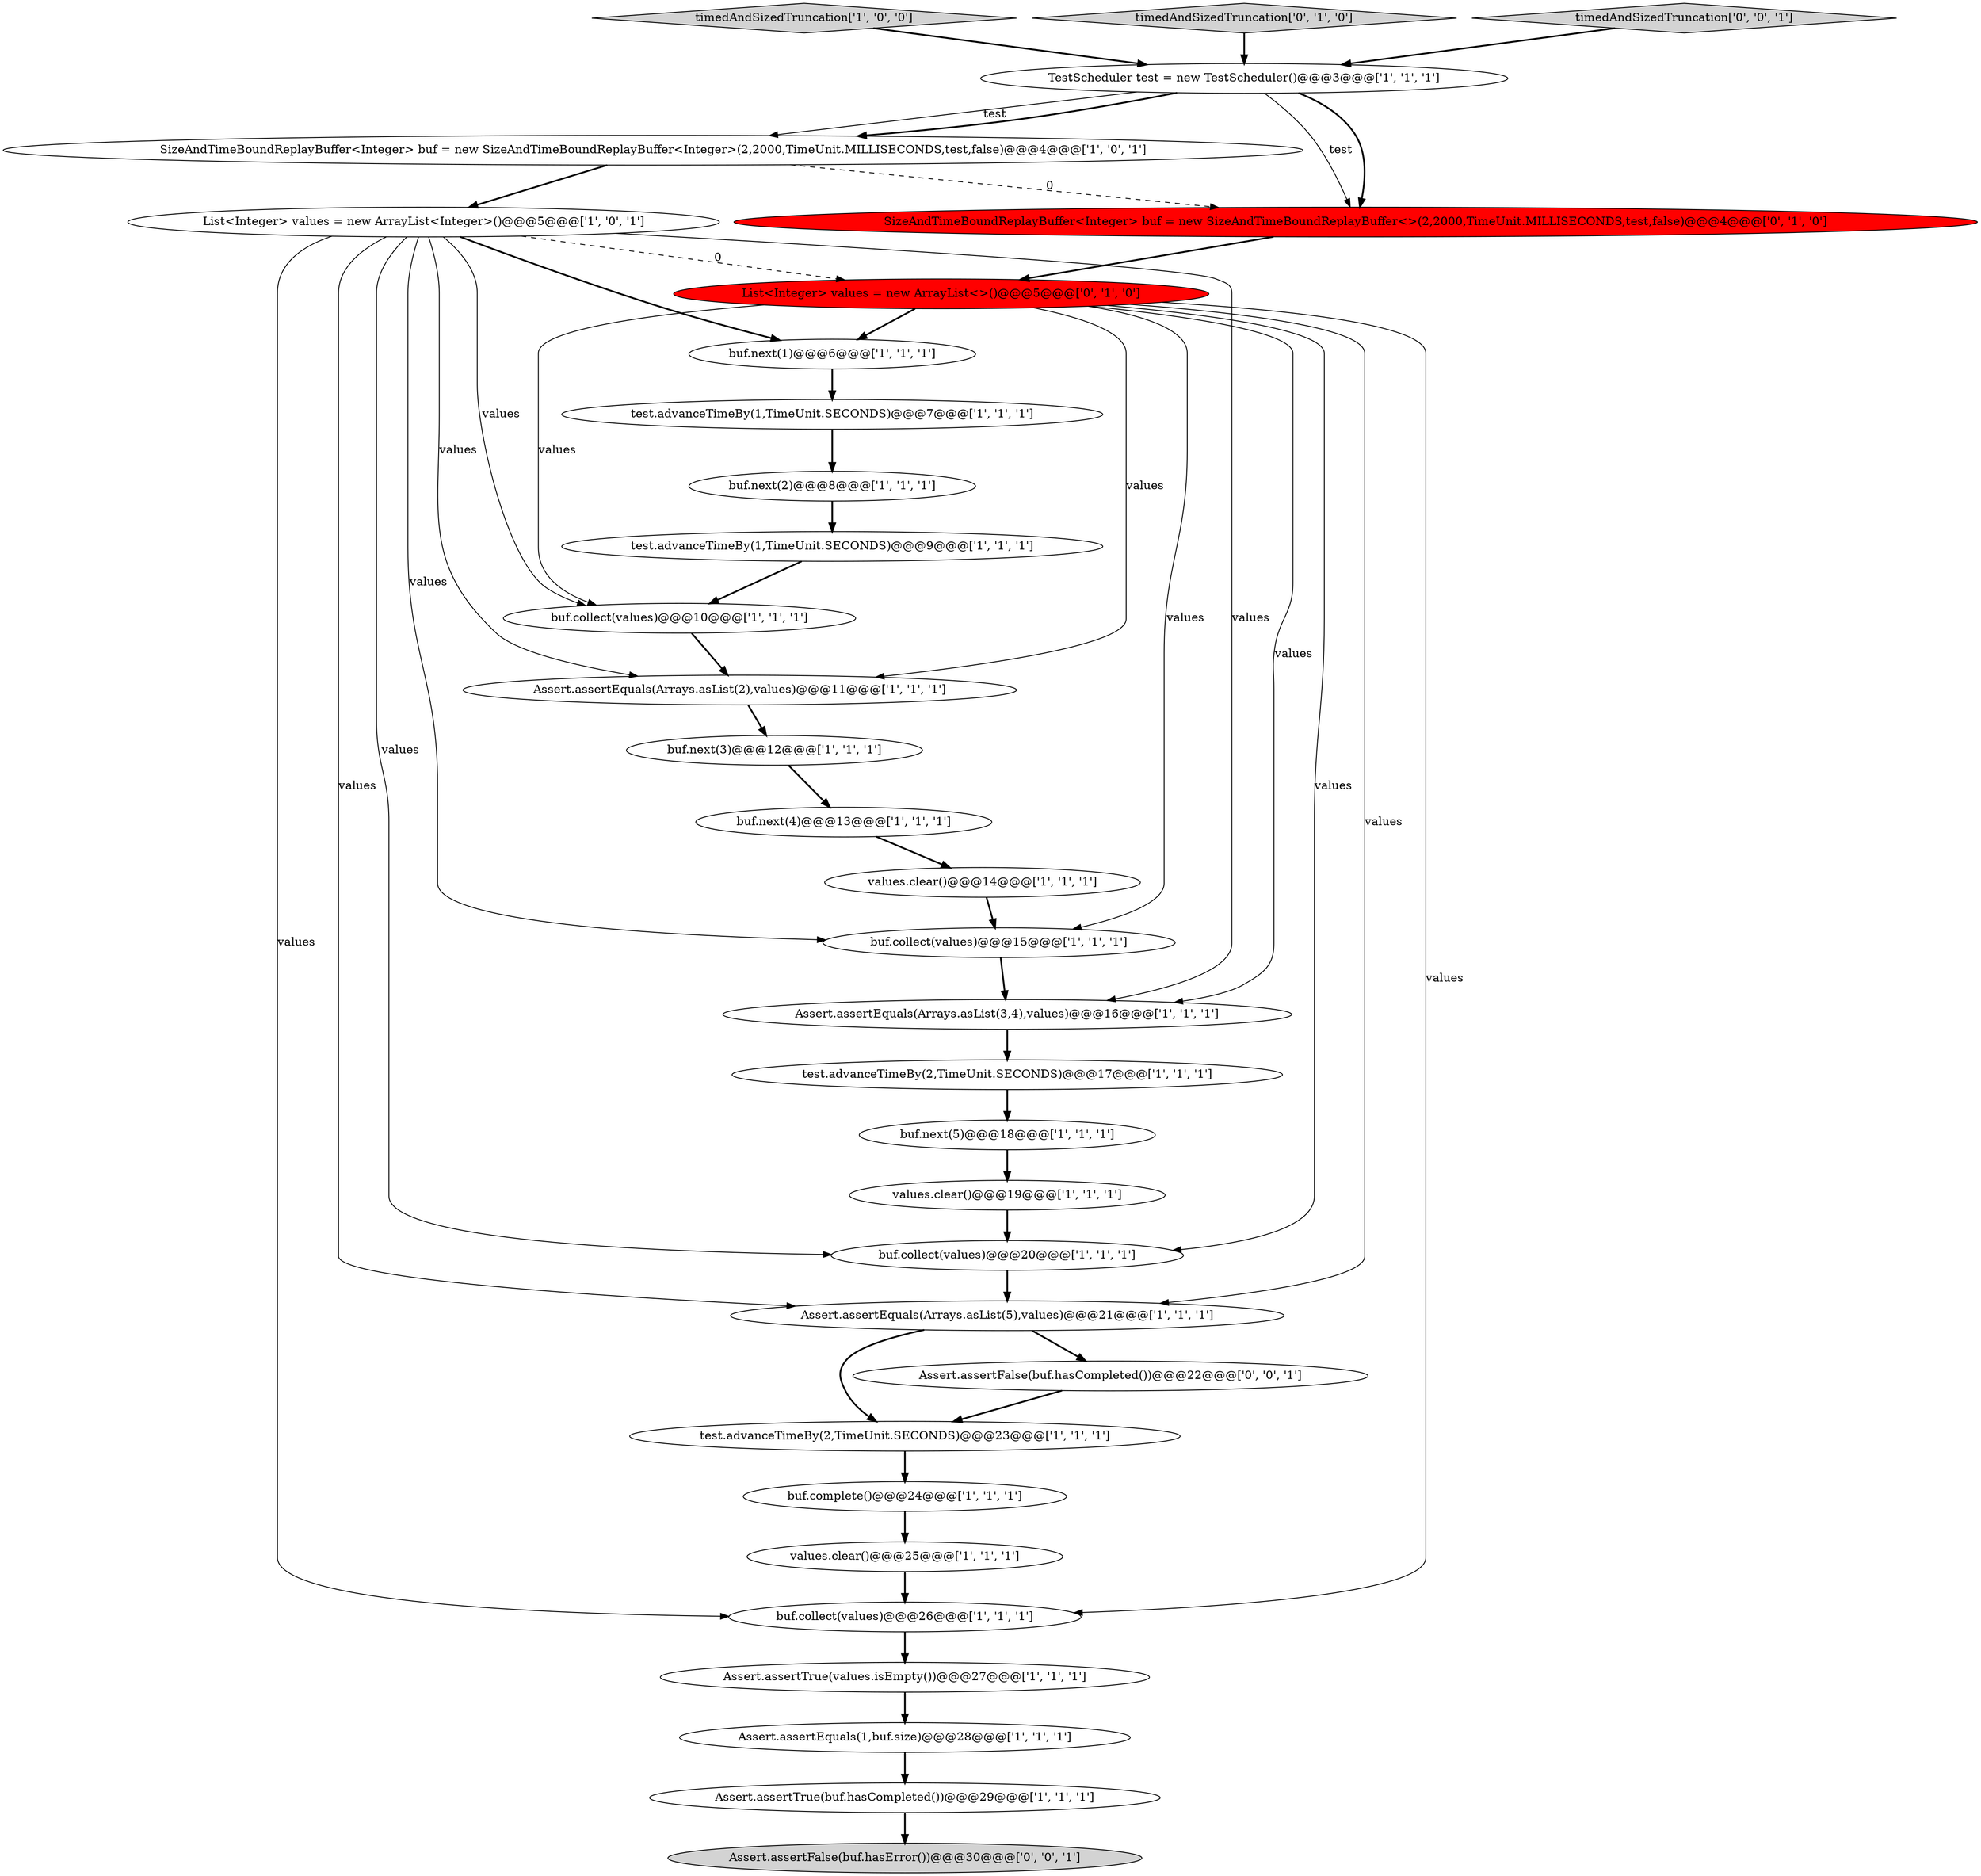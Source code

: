 digraph {
22 [style = filled, label = "Assert.assertEquals(Arrays.asList(5),values)@@@21@@@['1', '1', '1']", fillcolor = white, shape = ellipse image = "AAA0AAABBB1BBB"];
23 [style = filled, label = "Assert.assertTrue(buf.hasCompleted())@@@29@@@['1', '1', '1']", fillcolor = white, shape = ellipse image = "AAA0AAABBB1BBB"];
15 [style = filled, label = "Assert.assertEquals(Arrays.asList(3,4),values)@@@16@@@['1', '1', '1']", fillcolor = white, shape = ellipse image = "AAA0AAABBB1BBB"];
1 [style = filled, label = "buf.next(2)@@@8@@@['1', '1', '1']", fillcolor = white, shape = ellipse image = "AAA0AAABBB1BBB"];
12 [style = filled, label = "SizeAndTimeBoundReplayBuffer<Integer> buf = new SizeAndTimeBoundReplayBuffer<Integer>(2,2000,TimeUnit.MILLISECONDS,test,false)@@@4@@@['1', '0', '1']", fillcolor = white, shape = ellipse image = "AAA0AAABBB1BBB"];
13 [style = filled, label = "buf.collect(values)@@@15@@@['1', '1', '1']", fillcolor = white, shape = ellipse image = "AAA0AAABBB1BBB"];
5 [style = filled, label = "buf.next(4)@@@13@@@['1', '1', '1']", fillcolor = white, shape = ellipse image = "AAA0AAABBB1BBB"];
26 [style = filled, label = "List<Integer> values = new ArrayList<Integer>()@@@5@@@['1', '0', '1']", fillcolor = white, shape = ellipse image = "AAA0AAABBB1BBB"];
30 [style = filled, label = "Assert.assertFalse(buf.hasCompleted())@@@22@@@['0', '0', '1']", fillcolor = white, shape = ellipse image = "AAA0AAABBB3BBB"];
14 [style = filled, label = "buf.complete()@@@24@@@['1', '1', '1']", fillcolor = white, shape = ellipse image = "AAA0AAABBB1BBB"];
2 [style = filled, label = "test.advanceTimeBy(2,TimeUnit.SECONDS)@@@23@@@['1', '1', '1']", fillcolor = white, shape = ellipse image = "AAA0AAABBB1BBB"];
0 [style = filled, label = "buf.next(3)@@@12@@@['1', '1', '1']", fillcolor = white, shape = ellipse image = "AAA0AAABBB1BBB"];
31 [style = filled, label = "Assert.assertFalse(buf.hasError())@@@30@@@['0', '0', '1']", fillcolor = lightgray, shape = ellipse image = "AAA0AAABBB3BBB"];
16 [style = filled, label = "values.clear()@@@25@@@['1', '1', '1']", fillcolor = white, shape = ellipse image = "AAA0AAABBB1BBB"];
20 [style = filled, label = "Assert.assertTrue(values.isEmpty())@@@27@@@['1', '1', '1']", fillcolor = white, shape = ellipse image = "AAA0AAABBB1BBB"];
4 [style = filled, label = "timedAndSizedTruncation['1', '0', '0']", fillcolor = lightgray, shape = diamond image = "AAA0AAABBB1BBB"];
10 [style = filled, label = "buf.collect(values)@@@26@@@['1', '1', '1']", fillcolor = white, shape = ellipse image = "AAA0AAABBB1BBB"];
11 [style = filled, label = "buf.next(1)@@@6@@@['1', '1', '1']", fillcolor = white, shape = ellipse image = "AAA0AAABBB1BBB"];
19 [style = filled, label = "values.clear()@@@14@@@['1', '1', '1']", fillcolor = white, shape = ellipse image = "AAA0AAABBB1BBB"];
25 [style = filled, label = "Assert.assertEquals(Arrays.asList(2),values)@@@11@@@['1', '1', '1']", fillcolor = white, shape = ellipse image = "AAA0AAABBB1BBB"];
17 [style = filled, label = "Assert.assertEquals(1,buf.size)@@@28@@@['1', '1', '1']", fillcolor = white, shape = ellipse image = "AAA0AAABBB1BBB"];
9 [style = filled, label = "buf.collect(values)@@@20@@@['1', '1', '1']", fillcolor = white, shape = ellipse image = "AAA0AAABBB1BBB"];
27 [style = filled, label = "timedAndSizedTruncation['0', '1', '0']", fillcolor = lightgray, shape = diamond image = "AAA0AAABBB2BBB"];
24 [style = filled, label = "test.advanceTimeBy(1,TimeUnit.SECONDS)@@@7@@@['1', '1', '1']", fillcolor = white, shape = ellipse image = "AAA0AAABBB1BBB"];
18 [style = filled, label = "values.clear()@@@19@@@['1', '1', '1']", fillcolor = white, shape = ellipse image = "AAA0AAABBB1BBB"];
28 [style = filled, label = "SizeAndTimeBoundReplayBuffer<Integer> buf = new SizeAndTimeBoundReplayBuffer<>(2,2000,TimeUnit.MILLISECONDS,test,false)@@@4@@@['0', '1', '0']", fillcolor = red, shape = ellipse image = "AAA1AAABBB2BBB"];
7 [style = filled, label = "buf.collect(values)@@@10@@@['1', '1', '1']", fillcolor = white, shape = ellipse image = "AAA0AAABBB1BBB"];
8 [style = filled, label = "test.advanceTimeBy(2,TimeUnit.SECONDS)@@@17@@@['1', '1', '1']", fillcolor = white, shape = ellipse image = "AAA0AAABBB1BBB"];
32 [style = filled, label = "timedAndSizedTruncation['0', '0', '1']", fillcolor = lightgray, shape = diamond image = "AAA0AAABBB3BBB"];
29 [style = filled, label = "List<Integer> values = new ArrayList<>()@@@5@@@['0', '1', '0']", fillcolor = red, shape = ellipse image = "AAA1AAABBB2BBB"];
21 [style = filled, label = "buf.next(5)@@@18@@@['1', '1', '1']", fillcolor = white, shape = ellipse image = "AAA0AAABBB1BBB"];
6 [style = filled, label = "test.advanceTimeBy(1,TimeUnit.SECONDS)@@@9@@@['1', '1', '1']", fillcolor = white, shape = ellipse image = "AAA0AAABBB1BBB"];
3 [style = filled, label = "TestScheduler test = new TestScheduler()@@@3@@@['1', '1', '1']", fillcolor = white, shape = ellipse image = "AAA0AAABBB1BBB"];
25->0 [style = bold, label=""];
29->7 [style = solid, label="values"];
9->22 [style = bold, label=""];
14->16 [style = bold, label=""];
4->3 [style = bold, label=""];
28->29 [style = bold, label=""];
26->22 [style = solid, label="values"];
23->31 [style = bold, label=""];
10->20 [style = bold, label=""];
20->17 [style = bold, label=""];
3->28 [style = solid, label="test"];
22->2 [style = bold, label=""];
3->12 [style = solid, label="test"];
16->10 [style = bold, label=""];
29->25 [style = solid, label="values"];
26->9 [style = solid, label="values"];
26->13 [style = solid, label="values"];
27->3 [style = bold, label=""];
29->22 [style = solid, label="values"];
29->9 [style = solid, label="values"];
12->26 [style = bold, label=""];
3->12 [style = bold, label=""];
11->24 [style = bold, label=""];
17->23 [style = bold, label=""];
26->11 [style = bold, label=""];
21->18 [style = bold, label=""];
22->30 [style = bold, label=""];
29->13 [style = solid, label="values"];
5->19 [style = bold, label=""];
26->7 [style = solid, label="values"];
3->28 [style = bold, label=""];
1->6 [style = bold, label=""];
19->13 [style = bold, label=""];
12->28 [style = dashed, label="0"];
2->14 [style = bold, label=""];
29->15 [style = solid, label="values"];
26->15 [style = solid, label="values"];
26->10 [style = solid, label="values"];
18->9 [style = bold, label=""];
8->21 [style = bold, label=""];
29->10 [style = solid, label="values"];
7->25 [style = bold, label=""];
13->15 [style = bold, label=""];
24->1 [style = bold, label=""];
26->25 [style = solid, label="values"];
6->7 [style = bold, label=""];
30->2 [style = bold, label=""];
32->3 [style = bold, label=""];
26->29 [style = dashed, label="0"];
15->8 [style = bold, label=""];
29->11 [style = bold, label=""];
0->5 [style = bold, label=""];
}
